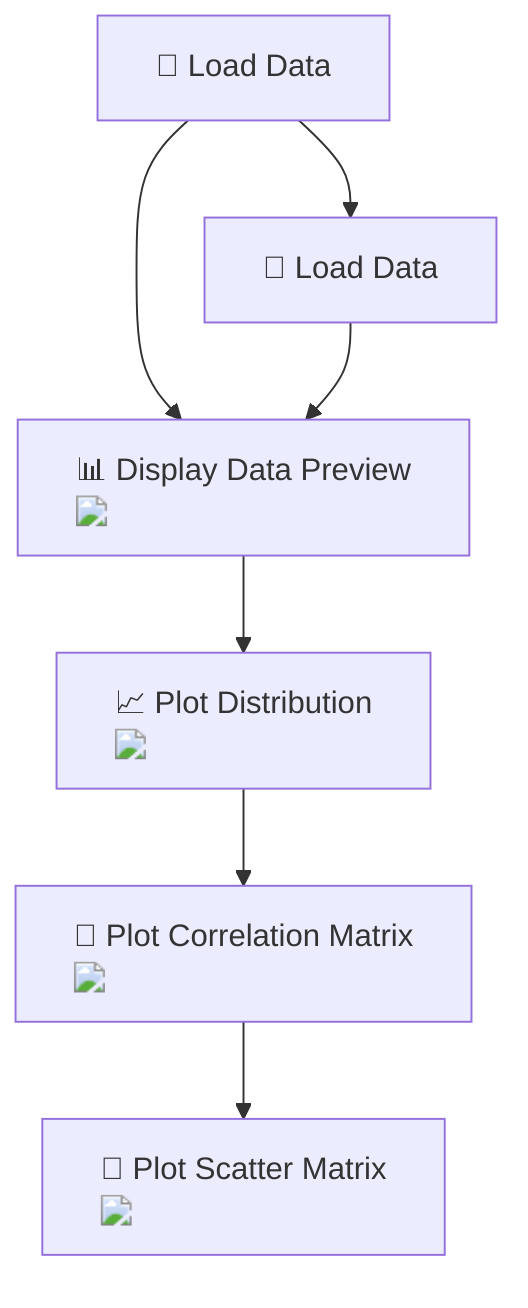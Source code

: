 flowchart TD
    A["📂 Load Data"] --> B["📊 Display Data Preview<br/><img src='dummy_plots/table.svg'/>"]
    B --> C["📈 Plot Distribution<br/><img src='dummy_plots/hist_template.svg'/>"]
    C --> D["🔄 Plot Correlation Matrix<br/><img src='dummy_plots/scatter_plot_template.svg'/>"]
    D --> E["🌌 Plot Scatter Matrix<br/><img src='dummy_plots/scatter_plot_template.svg'/>"]
    A --> F["📂 Load Data"]
    F --> B
